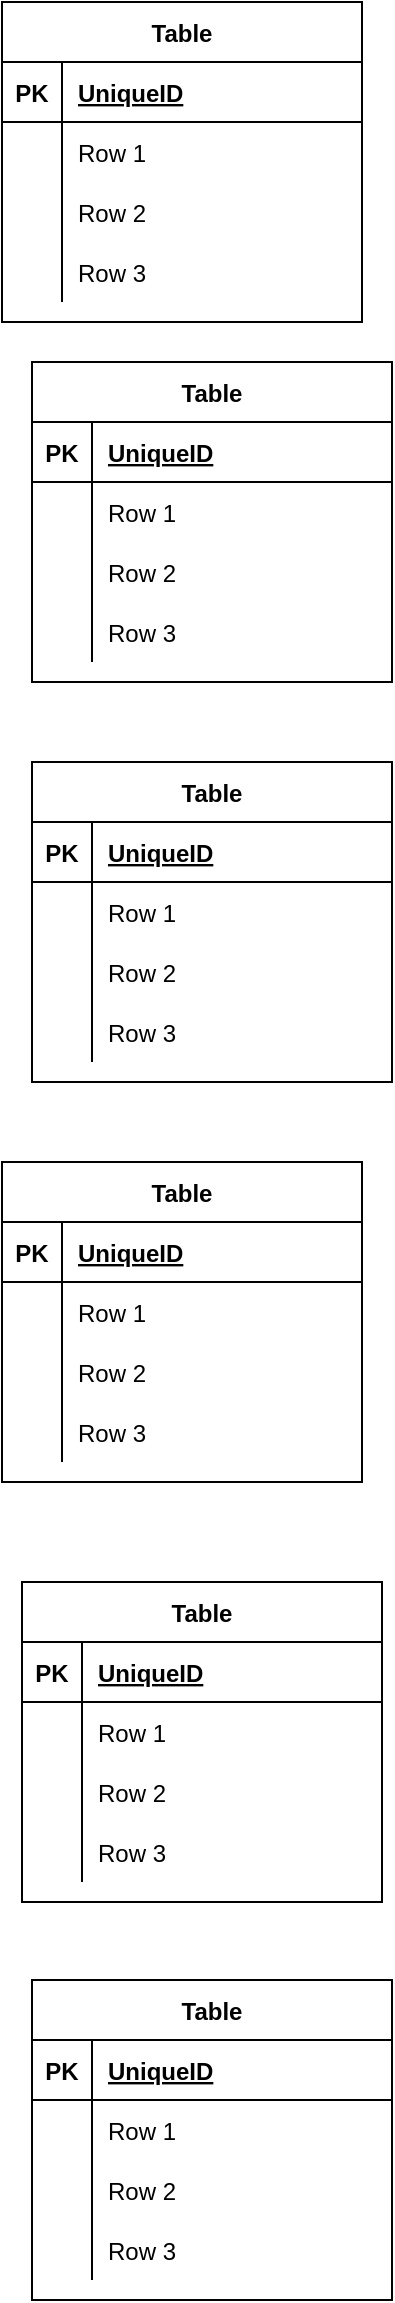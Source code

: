 <mxfile version="14.8.5" type="onedrive"><diagram id="8kt8lRSepN1QrqxjUFE-" name="Page-1"><mxGraphModel dx="1038" dy="547" grid="1" gridSize="10" guides="1" tooltips="1" connect="1" arrows="1" fold="1" page="1" pageScale="1" pageWidth="827" pageHeight="1169" math="0" shadow="0"><root><mxCell id="0"/><mxCell id="1" parent="0"/><mxCell id="6FSewkhzfsMNhtpS_xt1-1" value="Table" style="shape=table;startSize=30;container=1;collapsible=1;childLayout=tableLayout;fixedRows=1;rowLines=0;fontStyle=1;align=center;resizeLast=1;" vertex="1" parent="1"><mxGeometry x="40" y="20" width="180" height="160" as="geometry"/></mxCell><mxCell id="6FSewkhzfsMNhtpS_xt1-2" value="" style="shape=partialRectangle;collapsible=0;dropTarget=0;pointerEvents=0;fillColor=none;top=0;left=0;bottom=1;right=0;points=[[0,0.5],[1,0.5]];portConstraint=eastwest;" vertex="1" parent="6FSewkhzfsMNhtpS_xt1-1"><mxGeometry y="30" width="180" height="30" as="geometry"/></mxCell><mxCell id="6FSewkhzfsMNhtpS_xt1-3" value="PK" style="shape=partialRectangle;connectable=0;fillColor=none;top=0;left=0;bottom=0;right=0;fontStyle=1;overflow=hidden;" vertex="1" parent="6FSewkhzfsMNhtpS_xt1-2"><mxGeometry width="30" height="30" as="geometry"/></mxCell><mxCell id="6FSewkhzfsMNhtpS_xt1-4" value="UniqueID" style="shape=partialRectangle;connectable=0;fillColor=none;top=0;left=0;bottom=0;right=0;align=left;spacingLeft=6;fontStyle=5;overflow=hidden;" vertex="1" parent="6FSewkhzfsMNhtpS_xt1-2"><mxGeometry x="30" width="150" height="30" as="geometry"/></mxCell><mxCell id="6FSewkhzfsMNhtpS_xt1-5" value="" style="shape=partialRectangle;collapsible=0;dropTarget=0;pointerEvents=0;fillColor=none;top=0;left=0;bottom=0;right=0;points=[[0,0.5],[1,0.5]];portConstraint=eastwest;" vertex="1" parent="6FSewkhzfsMNhtpS_xt1-1"><mxGeometry y="60" width="180" height="30" as="geometry"/></mxCell><mxCell id="6FSewkhzfsMNhtpS_xt1-6" value="" style="shape=partialRectangle;connectable=0;fillColor=none;top=0;left=0;bottom=0;right=0;editable=1;overflow=hidden;" vertex="1" parent="6FSewkhzfsMNhtpS_xt1-5"><mxGeometry width="30" height="30" as="geometry"/></mxCell><mxCell id="6FSewkhzfsMNhtpS_xt1-7" value="Row 1" style="shape=partialRectangle;connectable=0;fillColor=none;top=0;left=0;bottom=0;right=0;align=left;spacingLeft=6;overflow=hidden;" vertex="1" parent="6FSewkhzfsMNhtpS_xt1-5"><mxGeometry x="30" width="150" height="30" as="geometry"/></mxCell><mxCell id="6FSewkhzfsMNhtpS_xt1-8" value="" style="shape=partialRectangle;collapsible=0;dropTarget=0;pointerEvents=0;fillColor=none;top=0;left=0;bottom=0;right=0;points=[[0,0.5],[1,0.5]];portConstraint=eastwest;" vertex="1" parent="6FSewkhzfsMNhtpS_xt1-1"><mxGeometry y="90" width="180" height="30" as="geometry"/></mxCell><mxCell id="6FSewkhzfsMNhtpS_xt1-9" value="" style="shape=partialRectangle;connectable=0;fillColor=none;top=0;left=0;bottom=0;right=0;editable=1;overflow=hidden;" vertex="1" parent="6FSewkhzfsMNhtpS_xt1-8"><mxGeometry width="30" height="30" as="geometry"/></mxCell><mxCell id="6FSewkhzfsMNhtpS_xt1-10" value="Row 2" style="shape=partialRectangle;connectable=0;fillColor=none;top=0;left=0;bottom=0;right=0;align=left;spacingLeft=6;overflow=hidden;" vertex="1" parent="6FSewkhzfsMNhtpS_xt1-8"><mxGeometry x="30" width="150" height="30" as="geometry"/></mxCell><mxCell id="6FSewkhzfsMNhtpS_xt1-11" value="" style="shape=partialRectangle;collapsible=0;dropTarget=0;pointerEvents=0;fillColor=none;top=0;left=0;bottom=0;right=0;points=[[0,0.5],[1,0.5]];portConstraint=eastwest;" vertex="1" parent="6FSewkhzfsMNhtpS_xt1-1"><mxGeometry y="120" width="180" height="30" as="geometry"/></mxCell><mxCell id="6FSewkhzfsMNhtpS_xt1-12" value="" style="shape=partialRectangle;connectable=0;fillColor=none;top=0;left=0;bottom=0;right=0;editable=1;overflow=hidden;" vertex="1" parent="6FSewkhzfsMNhtpS_xt1-11"><mxGeometry width="30" height="30" as="geometry"/></mxCell><mxCell id="6FSewkhzfsMNhtpS_xt1-13" value="Row 3" style="shape=partialRectangle;connectable=0;fillColor=none;top=0;left=0;bottom=0;right=0;align=left;spacingLeft=6;overflow=hidden;" vertex="1" parent="6FSewkhzfsMNhtpS_xt1-11"><mxGeometry x="30" width="150" height="30" as="geometry"/></mxCell><mxCell id="6FSewkhzfsMNhtpS_xt1-39" value="Table" style="shape=table;startSize=30;container=1;collapsible=1;childLayout=tableLayout;fixedRows=1;rowLines=0;fontStyle=1;align=center;resizeLast=1;" vertex="1" parent="1"><mxGeometry x="55" y="200" width="180" height="160" as="geometry"/></mxCell><mxCell id="6FSewkhzfsMNhtpS_xt1-40" value="" style="shape=partialRectangle;collapsible=0;dropTarget=0;pointerEvents=0;fillColor=none;top=0;left=0;bottom=1;right=0;points=[[0,0.5],[1,0.5]];portConstraint=eastwest;" vertex="1" parent="6FSewkhzfsMNhtpS_xt1-39"><mxGeometry y="30" width="180" height="30" as="geometry"/></mxCell><mxCell id="6FSewkhzfsMNhtpS_xt1-41" value="PK" style="shape=partialRectangle;connectable=0;fillColor=none;top=0;left=0;bottom=0;right=0;fontStyle=1;overflow=hidden;" vertex="1" parent="6FSewkhzfsMNhtpS_xt1-40"><mxGeometry width="30" height="30" as="geometry"/></mxCell><mxCell id="6FSewkhzfsMNhtpS_xt1-42" value="UniqueID" style="shape=partialRectangle;connectable=0;fillColor=none;top=0;left=0;bottom=0;right=0;align=left;spacingLeft=6;fontStyle=5;overflow=hidden;" vertex="1" parent="6FSewkhzfsMNhtpS_xt1-40"><mxGeometry x="30" width="150" height="30" as="geometry"/></mxCell><mxCell id="6FSewkhzfsMNhtpS_xt1-43" value="" style="shape=partialRectangle;collapsible=0;dropTarget=0;pointerEvents=0;fillColor=none;top=0;left=0;bottom=0;right=0;points=[[0,0.5],[1,0.5]];portConstraint=eastwest;" vertex="1" parent="6FSewkhzfsMNhtpS_xt1-39"><mxGeometry y="60" width="180" height="30" as="geometry"/></mxCell><mxCell id="6FSewkhzfsMNhtpS_xt1-44" value="" style="shape=partialRectangle;connectable=0;fillColor=none;top=0;left=0;bottom=0;right=0;editable=1;overflow=hidden;" vertex="1" parent="6FSewkhzfsMNhtpS_xt1-43"><mxGeometry width="30" height="30" as="geometry"/></mxCell><mxCell id="6FSewkhzfsMNhtpS_xt1-45" value="Row 1" style="shape=partialRectangle;connectable=0;fillColor=none;top=0;left=0;bottom=0;right=0;align=left;spacingLeft=6;overflow=hidden;" vertex="1" parent="6FSewkhzfsMNhtpS_xt1-43"><mxGeometry x="30" width="150" height="30" as="geometry"/></mxCell><mxCell id="6FSewkhzfsMNhtpS_xt1-46" value="" style="shape=partialRectangle;collapsible=0;dropTarget=0;pointerEvents=0;fillColor=none;top=0;left=0;bottom=0;right=0;points=[[0,0.5],[1,0.5]];portConstraint=eastwest;" vertex="1" parent="6FSewkhzfsMNhtpS_xt1-39"><mxGeometry y="90" width="180" height="30" as="geometry"/></mxCell><mxCell id="6FSewkhzfsMNhtpS_xt1-47" value="" style="shape=partialRectangle;connectable=0;fillColor=none;top=0;left=0;bottom=0;right=0;editable=1;overflow=hidden;" vertex="1" parent="6FSewkhzfsMNhtpS_xt1-46"><mxGeometry width="30" height="30" as="geometry"/></mxCell><mxCell id="6FSewkhzfsMNhtpS_xt1-48" value="Row 2" style="shape=partialRectangle;connectable=0;fillColor=none;top=0;left=0;bottom=0;right=0;align=left;spacingLeft=6;overflow=hidden;" vertex="1" parent="6FSewkhzfsMNhtpS_xt1-46"><mxGeometry x="30" width="150" height="30" as="geometry"/></mxCell><mxCell id="6FSewkhzfsMNhtpS_xt1-49" value="" style="shape=partialRectangle;collapsible=0;dropTarget=0;pointerEvents=0;fillColor=none;top=0;left=0;bottom=0;right=0;points=[[0,0.5],[1,0.5]];portConstraint=eastwest;" vertex="1" parent="6FSewkhzfsMNhtpS_xt1-39"><mxGeometry y="120" width="180" height="30" as="geometry"/></mxCell><mxCell id="6FSewkhzfsMNhtpS_xt1-50" value="" style="shape=partialRectangle;connectable=0;fillColor=none;top=0;left=0;bottom=0;right=0;editable=1;overflow=hidden;" vertex="1" parent="6FSewkhzfsMNhtpS_xt1-49"><mxGeometry width="30" height="30" as="geometry"/></mxCell><mxCell id="6FSewkhzfsMNhtpS_xt1-51" value="Row 3" style="shape=partialRectangle;connectable=0;fillColor=none;top=0;left=0;bottom=0;right=0;align=left;spacingLeft=6;overflow=hidden;" vertex="1" parent="6FSewkhzfsMNhtpS_xt1-49"><mxGeometry x="30" width="150" height="30" as="geometry"/></mxCell><mxCell id="6FSewkhzfsMNhtpS_xt1-52" value="Table" style="shape=table;startSize=30;container=1;collapsible=1;childLayout=tableLayout;fixedRows=1;rowLines=0;fontStyle=1;align=center;resizeLast=1;" vertex="1" parent="1"><mxGeometry x="55" y="400" width="180" height="160" as="geometry"/></mxCell><mxCell id="6FSewkhzfsMNhtpS_xt1-53" value="" style="shape=partialRectangle;collapsible=0;dropTarget=0;pointerEvents=0;fillColor=none;top=0;left=0;bottom=1;right=0;points=[[0,0.5],[1,0.5]];portConstraint=eastwest;" vertex="1" parent="6FSewkhzfsMNhtpS_xt1-52"><mxGeometry y="30" width="180" height="30" as="geometry"/></mxCell><mxCell id="6FSewkhzfsMNhtpS_xt1-54" value="PK" style="shape=partialRectangle;connectable=0;fillColor=none;top=0;left=0;bottom=0;right=0;fontStyle=1;overflow=hidden;" vertex="1" parent="6FSewkhzfsMNhtpS_xt1-53"><mxGeometry width="30" height="30" as="geometry"/></mxCell><mxCell id="6FSewkhzfsMNhtpS_xt1-55" value="UniqueID" style="shape=partialRectangle;connectable=0;fillColor=none;top=0;left=0;bottom=0;right=0;align=left;spacingLeft=6;fontStyle=5;overflow=hidden;" vertex="1" parent="6FSewkhzfsMNhtpS_xt1-53"><mxGeometry x="30" width="150" height="30" as="geometry"/></mxCell><mxCell id="6FSewkhzfsMNhtpS_xt1-56" value="" style="shape=partialRectangle;collapsible=0;dropTarget=0;pointerEvents=0;fillColor=none;top=0;left=0;bottom=0;right=0;points=[[0,0.5],[1,0.5]];portConstraint=eastwest;" vertex="1" parent="6FSewkhzfsMNhtpS_xt1-52"><mxGeometry y="60" width="180" height="30" as="geometry"/></mxCell><mxCell id="6FSewkhzfsMNhtpS_xt1-57" value="" style="shape=partialRectangle;connectable=0;fillColor=none;top=0;left=0;bottom=0;right=0;editable=1;overflow=hidden;" vertex="1" parent="6FSewkhzfsMNhtpS_xt1-56"><mxGeometry width="30" height="30" as="geometry"/></mxCell><mxCell id="6FSewkhzfsMNhtpS_xt1-58" value="Row 1" style="shape=partialRectangle;connectable=0;fillColor=none;top=0;left=0;bottom=0;right=0;align=left;spacingLeft=6;overflow=hidden;" vertex="1" parent="6FSewkhzfsMNhtpS_xt1-56"><mxGeometry x="30" width="150" height="30" as="geometry"/></mxCell><mxCell id="6FSewkhzfsMNhtpS_xt1-59" value="" style="shape=partialRectangle;collapsible=0;dropTarget=0;pointerEvents=0;fillColor=none;top=0;left=0;bottom=0;right=0;points=[[0,0.5],[1,0.5]];portConstraint=eastwest;" vertex="1" parent="6FSewkhzfsMNhtpS_xt1-52"><mxGeometry y="90" width="180" height="30" as="geometry"/></mxCell><mxCell id="6FSewkhzfsMNhtpS_xt1-60" value="" style="shape=partialRectangle;connectable=0;fillColor=none;top=0;left=0;bottom=0;right=0;editable=1;overflow=hidden;" vertex="1" parent="6FSewkhzfsMNhtpS_xt1-59"><mxGeometry width="30" height="30" as="geometry"/></mxCell><mxCell id="6FSewkhzfsMNhtpS_xt1-61" value="Row 2" style="shape=partialRectangle;connectable=0;fillColor=none;top=0;left=0;bottom=0;right=0;align=left;spacingLeft=6;overflow=hidden;" vertex="1" parent="6FSewkhzfsMNhtpS_xt1-59"><mxGeometry x="30" width="150" height="30" as="geometry"/></mxCell><mxCell id="6FSewkhzfsMNhtpS_xt1-62" value="" style="shape=partialRectangle;collapsible=0;dropTarget=0;pointerEvents=0;fillColor=none;top=0;left=0;bottom=0;right=0;points=[[0,0.5],[1,0.5]];portConstraint=eastwest;" vertex="1" parent="6FSewkhzfsMNhtpS_xt1-52"><mxGeometry y="120" width="180" height="30" as="geometry"/></mxCell><mxCell id="6FSewkhzfsMNhtpS_xt1-63" value="" style="shape=partialRectangle;connectable=0;fillColor=none;top=0;left=0;bottom=0;right=0;editable=1;overflow=hidden;" vertex="1" parent="6FSewkhzfsMNhtpS_xt1-62"><mxGeometry width="30" height="30" as="geometry"/></mxCell><mxCell id="6FSewkhzfsMNhtpS_xt1-64" value="Row 3" style="shape=partialRectangle;connectable=0;fillColor=none;top=0;left=0;bottom=0;right=0;align=left;spacingLeft=6;overflow=hidden;" vertex="1" parent="6FSewkhzfsMNhtpS_xt1-62"><mxGeometry x="30" width="150" height="30" as="geometry"/></mxCell><mxCell id="6FSewkhzfsMNhtpS_xt1-65" value="Table" style="shape=table;startSize=30;container=1;collapsible=1;childLayout=tableLayout;fixedRows=1;rowLines=0;fontStyle=1;align=center;resizeLast=1;" vertex="1" parent="1"><mxGeometry x="40" y="600" width="180" height="160" as="geometry"/></mxCell><mxCell id="6FSewkhzfsMNhtpS_xt1-66" value="" style="shape=partialRectangle;collapsible=0;dropTarget=0;pointerEvents=0;fillColor=none;top=0;left=0;bottom=1;right=0;points=[[0,0.5],[1,0.5]];portConstraint=eastwest;" vertex="1" parent="6FSewkhzfsMNhtpS_xt1-65"><mxGeometry y="30" width="180" height="30" as="geometry"/></mxCell><mxCell id="6FSewkhzfsMNhtpS_xt1-67" value="PK" style="shape=partialRectangle;connectable=0;fillColor=none;top=0;left=0;bottom=0;right=0;fontStyle=1;overflow=hidden;" vertex="1" parent="6FSewkhzfsMNhtpS_xt1-66"><mxGeometry width="30" height="30" as="geometry"/></mxCell><mxCell id="6FSewkhzfsMNhtpS_xt1-68" value="UniqueID" style="shape=partialRectangle;connectable=0;fillColor=none;top=0;left=0;bottom=0;right=0;align=left;spacingLeft=6;fontStyle=5;overflow=hidden;" vertex="1" parent="6FSewkhzfsMNhtpS_xt1-66"><mxGeometry x="30" width="150" height="30" as="geometry"/></mxCell><mxCell id="6FSewkhzfsMNhtpS_xt1-69" value="" style="shape=partialRectangle;collapsible=0;dropTarget=0;pointerEvents=0;fillColor=none;top=0;left=0;bottom=0;right=0;points=[[0,0.5],[1,0.5]];portConstraint=eastwest;" vertex="1" parent="6FSewkhzfsMNhtpS_xt1-65"><mxGeometry y="60" width="180" height="30" as="geometry"/></mxCell><mxCell id="6FSewkhzfsMNhtpS_xt1-70" value="" style="shape=partialRectangle;connectable=0;fillColor=none;top=0;left=0;bottom=0;right=0;editable=1;overflow=hidden;" vertex="1" parent="6FSewkhzfsMNhtpS_xt1-69"><mxGeometry width="30" height="30" as="geometry"/></mxCell><mxCell id="6FSewkhzfsMNhtpS_xt1-71" value="Row 1" style="shape=partialRectangle;connectable=0;fillColor=none;top=0;left=0;bottom=0;right=0;align=left;spacingLeft=6;overflow=hidden;" vertex="1" parent="6FSewkhzfsMNhtpS_xt1-69"><mxGeometry x="30" width="150" height="30" as="geometry"/></mxCell><mxCell id="6FSewkhzfsMNhtpS_xt1-72" value="" style="shape=partialRectangle;collapsible=0;dropTarget=0;pointerEvents=0;fillColor=none;top=0;left=0;bottom=0;right=0;points=[[0,0.5],[1,0.5]];portConstraint=eastwest;" vertex="1" parent="6FSewkhzfsMNhtpS_xt1-65"><mxGeometry y="90" width="180" height="30" as="geometry"/></mxCell><mxCell id="6FSewkhzfsMNhtpS_xt1-73" value="" style="shape=partialRectangle;connectable=0;fillColor=none;top=0;left=0;bottom=0;right=0;editable=1;overflow=hidden;" vertex="1" parent="6FSewkhzfsMNhtpS_xt1-72"><mxGeometry width="30" height="30" as="geometry"/></mxCell><mxCell id="6FSewkhzfsMNhtpS_xt1-74" value="Row 2" style="shape=partialRectangle;connectable=0;fillColor=none;top=0;left=0;bottom=0;right=0;align=left;spacingLeft=6;overflow=hidden;" vertex="1" parent="6FSewkhzfsMNhtpS_xt1-72"><mxGeometry x="30" width="150" height="30" as="geometry"/></mxCell><mxCell id="6FSewkhzfsMNhtpS_xt1-75" value="" style="shape=partialRectangle;collapsible=0;dropTarget=0;pointerEvents=0;fillColor=none;top=0;left=0;bottom=0;right=0;points=[[0,0.5],[1,0.5]];portConstraint=eastwest;" vertex="1" parent="6FSewkhzfsMNhtpS_xt1-65"><mxGeometry y="120" width="180" height="30" as="geometry"/></mxCell><mxCell id="6FSewkhzfsMNhtpS_xt1-76" value="" style="shape=partialRectangle;connectable=0;fillColor=none;top=0;left=0;bottom=0;right=0;editable=1;overflow=hidden;" vertex="1" parent="6FSewkhzfsMNhtpS_xt1-75"><mxGeometry width="30" height="30" as="geometry"/></mxCell><mxCell id="6FSewkhzfsMNhtpS_xt1-77" value="Row 3" style="shape=partialRectangle;connectable=0;fillColor=none;top=0;left=0;bottom=0;right=0;align=left;spacingLeft=6;overflow=hidden;" vertex="1" parent="6FSewkhzfsMNhtpS_xt1-75"><mxGeometry x="30" width="150" height="30" as="geometry"/></mxCell><mxCell id="6FSewkhzfsMNhtpS_xt1-78" value="Table" style="shape=table;startSize=30;container=1;collapsible=1;childLayout=tableLayout;fixedRows=1;rowLines=0;fontStyle=1;align=center;resizeLast=1;" vertex="1" parent="1"><mxGeometry x="50" y="810" width="180" height="160" as="geometry"/></mxCell><mxCell id="6FSewkhzfsMNhtpS_xt1-79" value="" style="shape=partialRectangle;collapsible=0;dropTarget=0;pointerEvents=0;fillColor=none;top=0;left=0;bottom=1;right=0;points=[[0,0.5],[1,0.5]];portConstraint=eastwest;" vertex="1" parent="6FSewkhzfsMNhtpS_xt1-78"><mxGeometry y="30" width="180" height="30" as="geometry"/></mxCell><mxCell id="6FSewkhzfsMNhtpS_xt1-80" value="PK" style="shape=partialRectangle;connectable=0;fillColor=none;top=0;left=0;bottom=0;right=0;fontStyle=1;overflow=hidden;" vertex="1" parent="6FSewkhzfsMNhtpS_xt1-79"><mxGeometry width="30" height="30" as="geometry"/></mxCell><mxCell id="6FSewkhzfsMNhtpS_xt1-81" value="UniqueID" style="shape=partialRectangle;connectable=0;fillColor=none;top=0;left=0;bottom=0;right=0;align=left;spacingLeft=6;fontStyle=5;overflow=hidden;" vertex="1" parent="6FSewkhzfsMNhtpS_xt1-79"><mxGeometry x="30" width="150" height="30" as="geometry"/></mxCell><mxCell id="6FSewkhzfsMNhtpS_xt1-82" value="" style="shape=partialRectangle;collapsible=0;dropTarget=0;pointerEvents=0;fillColor=none;top=0;left=0;bottom=0;right=0;points=[[0,0.5],[1,0.5]];portConstraint=eastwest;" vertex="1" parent="6FSewkhzfsMNhtpS_xt1-78"><mxGeometry y="60" width="180" height="30" as="geometry"/></mxCell><mxCell id="6FSewkhzfsMNhtpS_xt1-83" value="" style="shape=partialRectangle;connectable=0;fillColor=none;top=0;left=0;bottom=0;right=0;editable=1;overflow=hidden;" vertex="1" parent="6FSewkhzfsMNhtpS_xt1-82"><mxGeometry width="30" height="30" as="geometry"/></mxCell><mxCell id="6FSewkhzfsMNhtpS_xt1-84" value="Row 1" style="shape=partialRectangle;connectable=0;fillColor=none;top=0;left=0;bottom=0;right=0;align=left;spacingLeft=6;overflow=hidden;" vertex="1" parent="6FSewkhzfsMNhtpS_xt1-82"><mxGeometry x="30" width="150" height="30" as="geometry"/></mxCell><mxCell id="6FSewkhzfsMNhtpS_xt1-85" value="" style="shape=partialRectangle;collapsible=0;dropTarget=0;pointerEvents=0;fillColor=none;top=0;left=0;bottom=0;right=0;points=[[0,0.5],[1,0.5]];portConstraint=eastwest;" vertex="1" parent="6FSewkhzfsMNhtpS_xt1-78"><mxGeometry y="90" width="180" height="30" as="geometry"/></mxCell><mxCell id="6FSewkhzfsMNhtpS_xt1-86" value="" style="shape=partialRectangle;connectable=0;fillColor=none;top=0;left=0;bottom=0;right=0;editable=1;overflow=hidden;" vertex="1" parent="6FSewkhzfsMNhtpS_xt1-85"><mxGeometry width="30" height="30" as="geometry"/></mxCell><mxCell id="6FSewkhzfsMNhtpS_xt1-87" value="Row 2" style="shape=partialRectangle;connectable=0;fillColor=none;top=0;left=0;bottom=0;right=0;align=left;spacingLeft=6;overflow=hidden;" vertex="1" parent="6FSewkhzfsMNhtpS_xt1-85"><mxGeometry x="30" width="150" height="30" as="geometry"/></mxCell><mxCell id="6FSewkhzfsMNhtpS_xt1-88" value="" style="shape=partialRectangle;collapsible=0;dropTarget=0;pointerEvents=0;fillColor=none;top=0;left=0;bottom=0;right=0;points=[[0,0.5],[1,0.5]];portConstraint=eastwest;" vertex="1" parent="6FSewkhzfsMNhtpS_xt1-78"><mxGeometry y="120" width="180" height="30" as="geometry"/></mxCell><mxCell id="6FSewkhzfsMNhtpS_xt1-89" value="" style="shape=partialRectangle;connectable=0;fillColor=none;top=0;left=0;bottom=0;right=0;editable=1;overflow=hidden;" vertex="1" parent="6FSewkhzfsMNhtpS_xt1-88"><mxGeometry width="30" height="30" as="geometry"/></mxCell><mxCell id="6FSewkhzfsMNhtpS_xt1-90" value="Row 3" style="shape=partialRectangle;connectable=0;fillColor=none;top=0;left=0;bottom=0;right=0;align=left;spacingLeft=6;overflow=hidden;" vertex="1" parent="6FSewkhzfsMNhtpS_xt1-88"><mxGeometry x="30" width="150" height="30" as="geometry"/></mxCell><mxCell id="6FSewkhzfsMNhtpS_xt1-91" value="Table" style="shape=table;startSize=30;container=1;collapsible=1;childLayout=tableLayout;fixedRows=1;rowLines=0;fontStyle=1;align=center;resizeLast=1;" vertex="1" parent="1"><mxGeometry x="55" y="1009" width="180" height="160" as="geometry"/></mxCell><mxCell id="6FSewkhzfsMNhtpS_xt1-92" value="" style="shape=partialRectangle;collapsible=0;dropTarget=0;pointerEvents=0;fillColor=none;top=0;left=0;bottom=1;right=0;points=[[0,0.5],[1,0.5]];portConstraint=eastwest;" vertex="1" parent="6FSewkhzfsMNhtpS_xt1-91"><mxGeometry y="30" width="180" height="30" as="geometry"/></mxCell><mxCell id="6FSewkhzfsMNhtpS_xt1-93" value="PK" style="shape=partialRectangle;connectable=0;fillColor=none;top=0;left=0;bottom=0;right=0;fontStyle=1;overflow=hidden;" vertex="1" parent="6FSewkhzfsMNhtpS_xt1-92"><mxGeometry width="30" height="30" as="geometry"/></mxCell><mxCell id="6FSewkhzfsMNhtpS_xt1-94" value="UniqueID" style="shape=partialRectangle;connectable=0;fillColor=none;top=0;left=0;bottom=0;right=0;align=left;spacingLeft=6;fontStyle=5;overflow=hidden;" vertex="1" parent="6FSewkhzfsMNhtpS_xt1-92"><mxGeometry x="30" width="150" height="30" as="geometry"/></mxCell><mxCell id="6FSewkhzfsMNhtpS_xt1-95" value="" style="shape=partialRectangle;collapsible=0;dropTarget=0;pointerEvents=0;fillColor=none;top=0;left=0;bottom=0;right=0;points=[[0,0.5],[1,0.5]];portConstraint=eastwest;" vertex="1" parent="6FSewkhzfsMNhtpS_xt1-91"><mxGeometry y="60" width="180" height="30" as="geometry"/></mxCell><mxCell id="6FSewkhzfsMNhtpS_xt1-96" value="" style="shape=partialRectangle;connectable=0;fillColor=none;top=0;left=0;bottom=0;right=0;editable=1;overflow=hidden;" vertex="1" parent="6FSewkhzfsMNhtpS_xt1-95"><mxGeometry width="30" height="30" as="geometry"/></mxCell><mxCell id="6FSewkhzfsMNhtpS_xt1-97" value="Row 1" style="shape=partialRectangle;connectable=0;fillColor=none;top=0;left=0;bottom=0;right=0;align=left;spacingLeft=6;overflow=hidden;" vertex="1" parent="6FSewkhzfsMNhtpS_xt1-95"><mxGeometry x="30" width="150" height="30" as="geometry"/></mxCell><mxCell id="6FSewkhzfsMNhtpS_xt1-98" value="" style="shape=partialRectangle;collapsible=0;dropTarget=0;pointerEvents=0;fillColor=none;top=0;left=0;bottom=0;right=0;points=[[0,0.5],[1,0.5]];portConstraint=eastwest;" vertex="1" parent="6FSewkhzfsMNhtpS_xt1-91"><mxGeometry y="90" width="180" height="30" as="geometry"/></mxCell><mxCell id="6FSewkhzfsMNhtpS_xt1-99" value="" style="shape=partialRectangle;connectable=0;fillColor=none;top=0;left=0;bottom=0;right=0;editable=1;overflow=hidden;" vertex="1" parent="6FSewkhzfsMNhtpS_xt1-98"><mxGeometry width="30" height="30" as="geometry"/></mxCell><mxCell id="6FSewkhzfsMNhtpS_xt1-100" value="Row 2" style="shape=partialRectangle;connectable=0;fillColor=none;top=0;left=0;bottom=0;right=0;align=left;spacingLeft=6;overflow=hidden;" vertex="1" parent="6FSewkhzfsMNhtpS_xt1-98"><mxGeometry x="30" width="150" height="30" as="geometry"/></mxCell><mxCell id="6FSewkhzfsMNhtpS_xt1-101" value="" style="shape=partialRectangle;collapsible=0;dropTarget=0;pointerEvents=0;fillColor=none;top=0;left=0;bottom=0;right=0;points=[[0,0.5],[1,0.5]];portConstraint=eastwest;" vertex="1" parent="6FSewkhzfsMNhtpS_xt1-91"><mxGeometry y="120" width="180" height="30" as="geometry"/></mxCell><mxCell id="6FSewkhzfsMNhtpS_xt1-102" value="" style="shape=partialRectangle;connectable=0;fillColor=none;top=0;left=0;bottom=0;right=0;editable=1;overflow=hidden;" vertex="1" parent="6FSewkhzfsMNhtpS_xt1-101"><mxGeometry width="30" height="30" as="geometry"/></mxCell><mxCell id="6FSewkhzfsMNhtpS_xt1-103" value="Row 3" style="shape=partialRectangle;connectable=0;fillColor=none;top=0;left=0;bottom=0;right=0;align=left;spacingLeft=6;overflow=hidden;" vertex="1" parent="6FSewkhzfsMNhtpS_xt1-101"><mxGeometry x="30" width="150" height="30" as="geometry"/></mxCell></root></mxGraphModel></diagram></mxfile>